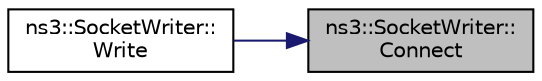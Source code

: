 digraph "ns3::SocketWriter::Connect"
{
 // LATEX_PDF_SIZE
  edge [fontname="Helvetica",fontsize="10",labelfontname="Helvetica",labelfontsize="10"];
  node [fontname="Helvetica",fontsize="10",shape=record];
  rankdir="RL";
  Node1 [label="ns3::SocketWriter::\lConnect",height=0.2,width=0.4,color="black", fillcolor="grey75", style="filled", fontcolor="black",tooltip=" "];
  Node1 -> Node2 [dir="back",color="midnightblue",fontsize="10",style="solid",fontname="Helvetica"];
  Node2 [label="ns3::SocketWriter::\lWrite",height=0.2,width=0.4,color="black", fillcolor="white", style="filled",URL="$classns3_1_1_socket_writer.html#a8fd5c60d718d8e52b1861a760b25decb",tooltip=" "];
}
